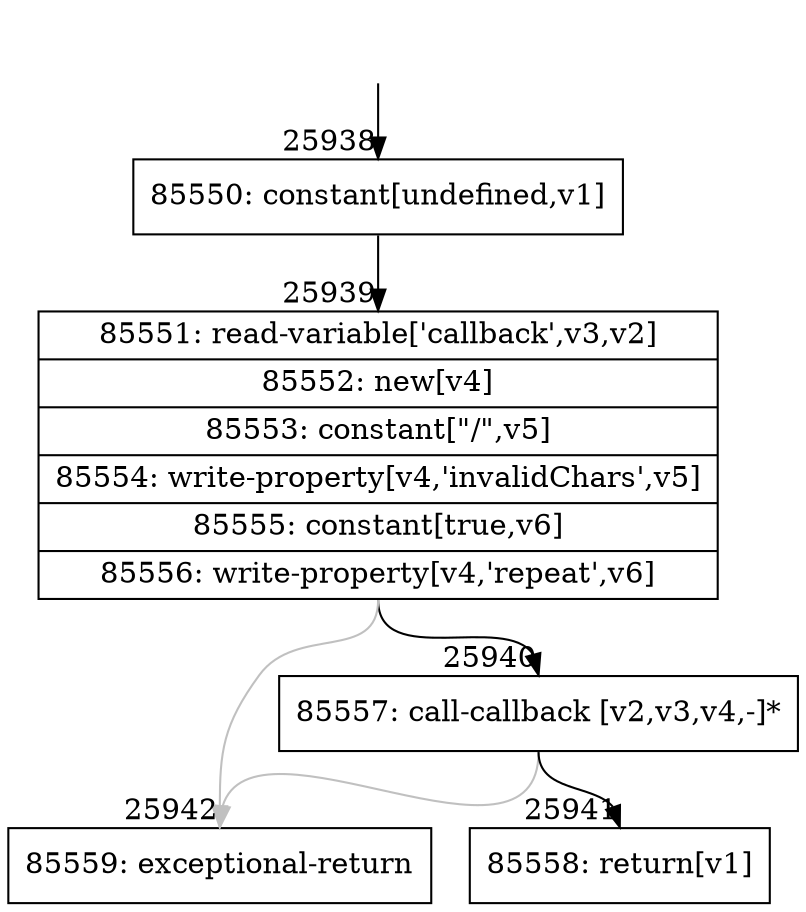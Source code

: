 digraph {
rankdir="TD"
BB_entry2272[shape=none,label=""];
BB_entry2272 -> BB25938 [tailport=s, headport=n, headlabel="    25938"]
BB25938 [shape=record label="{85550: constant[undefined,v1]}" ] 
BB25938 -> BB25939 [tailport=s, headport=n, headlabel="      25939"]
BB25939 [shape=record label="{85551: read-variable['callback',v3,v2]|85552: new[v4]|85553: constant[\"/\",v5]|85554: write-property[v4,'invalidChars',v5]|85555: constant[true,v6]|85556: write-property[v4,'repeat',v6]}" ] 
BB25939 -> BB25940 [tailport=s, headport=n, headlabel="      25940"]
BB25939 -> BB25942 [tailport=s, headport=n, color=gray, headlabel="      25942"]
BB25940 [shape=record label="{85557: call-callback [v2,v3,v4,-]*}" ] 
BB25940 -> BB25941 [tailport=s, headport=n, headlabel="      25941"]
BB25940 -> BB25942 [tailport=s, headport=n, color=gray]
BB25941 [shape=record label="{85558: return[v1]}" ] 
BB25942 [shape=record label="{85559: exceptional-return}" ] 
//#$~ 47532
}
